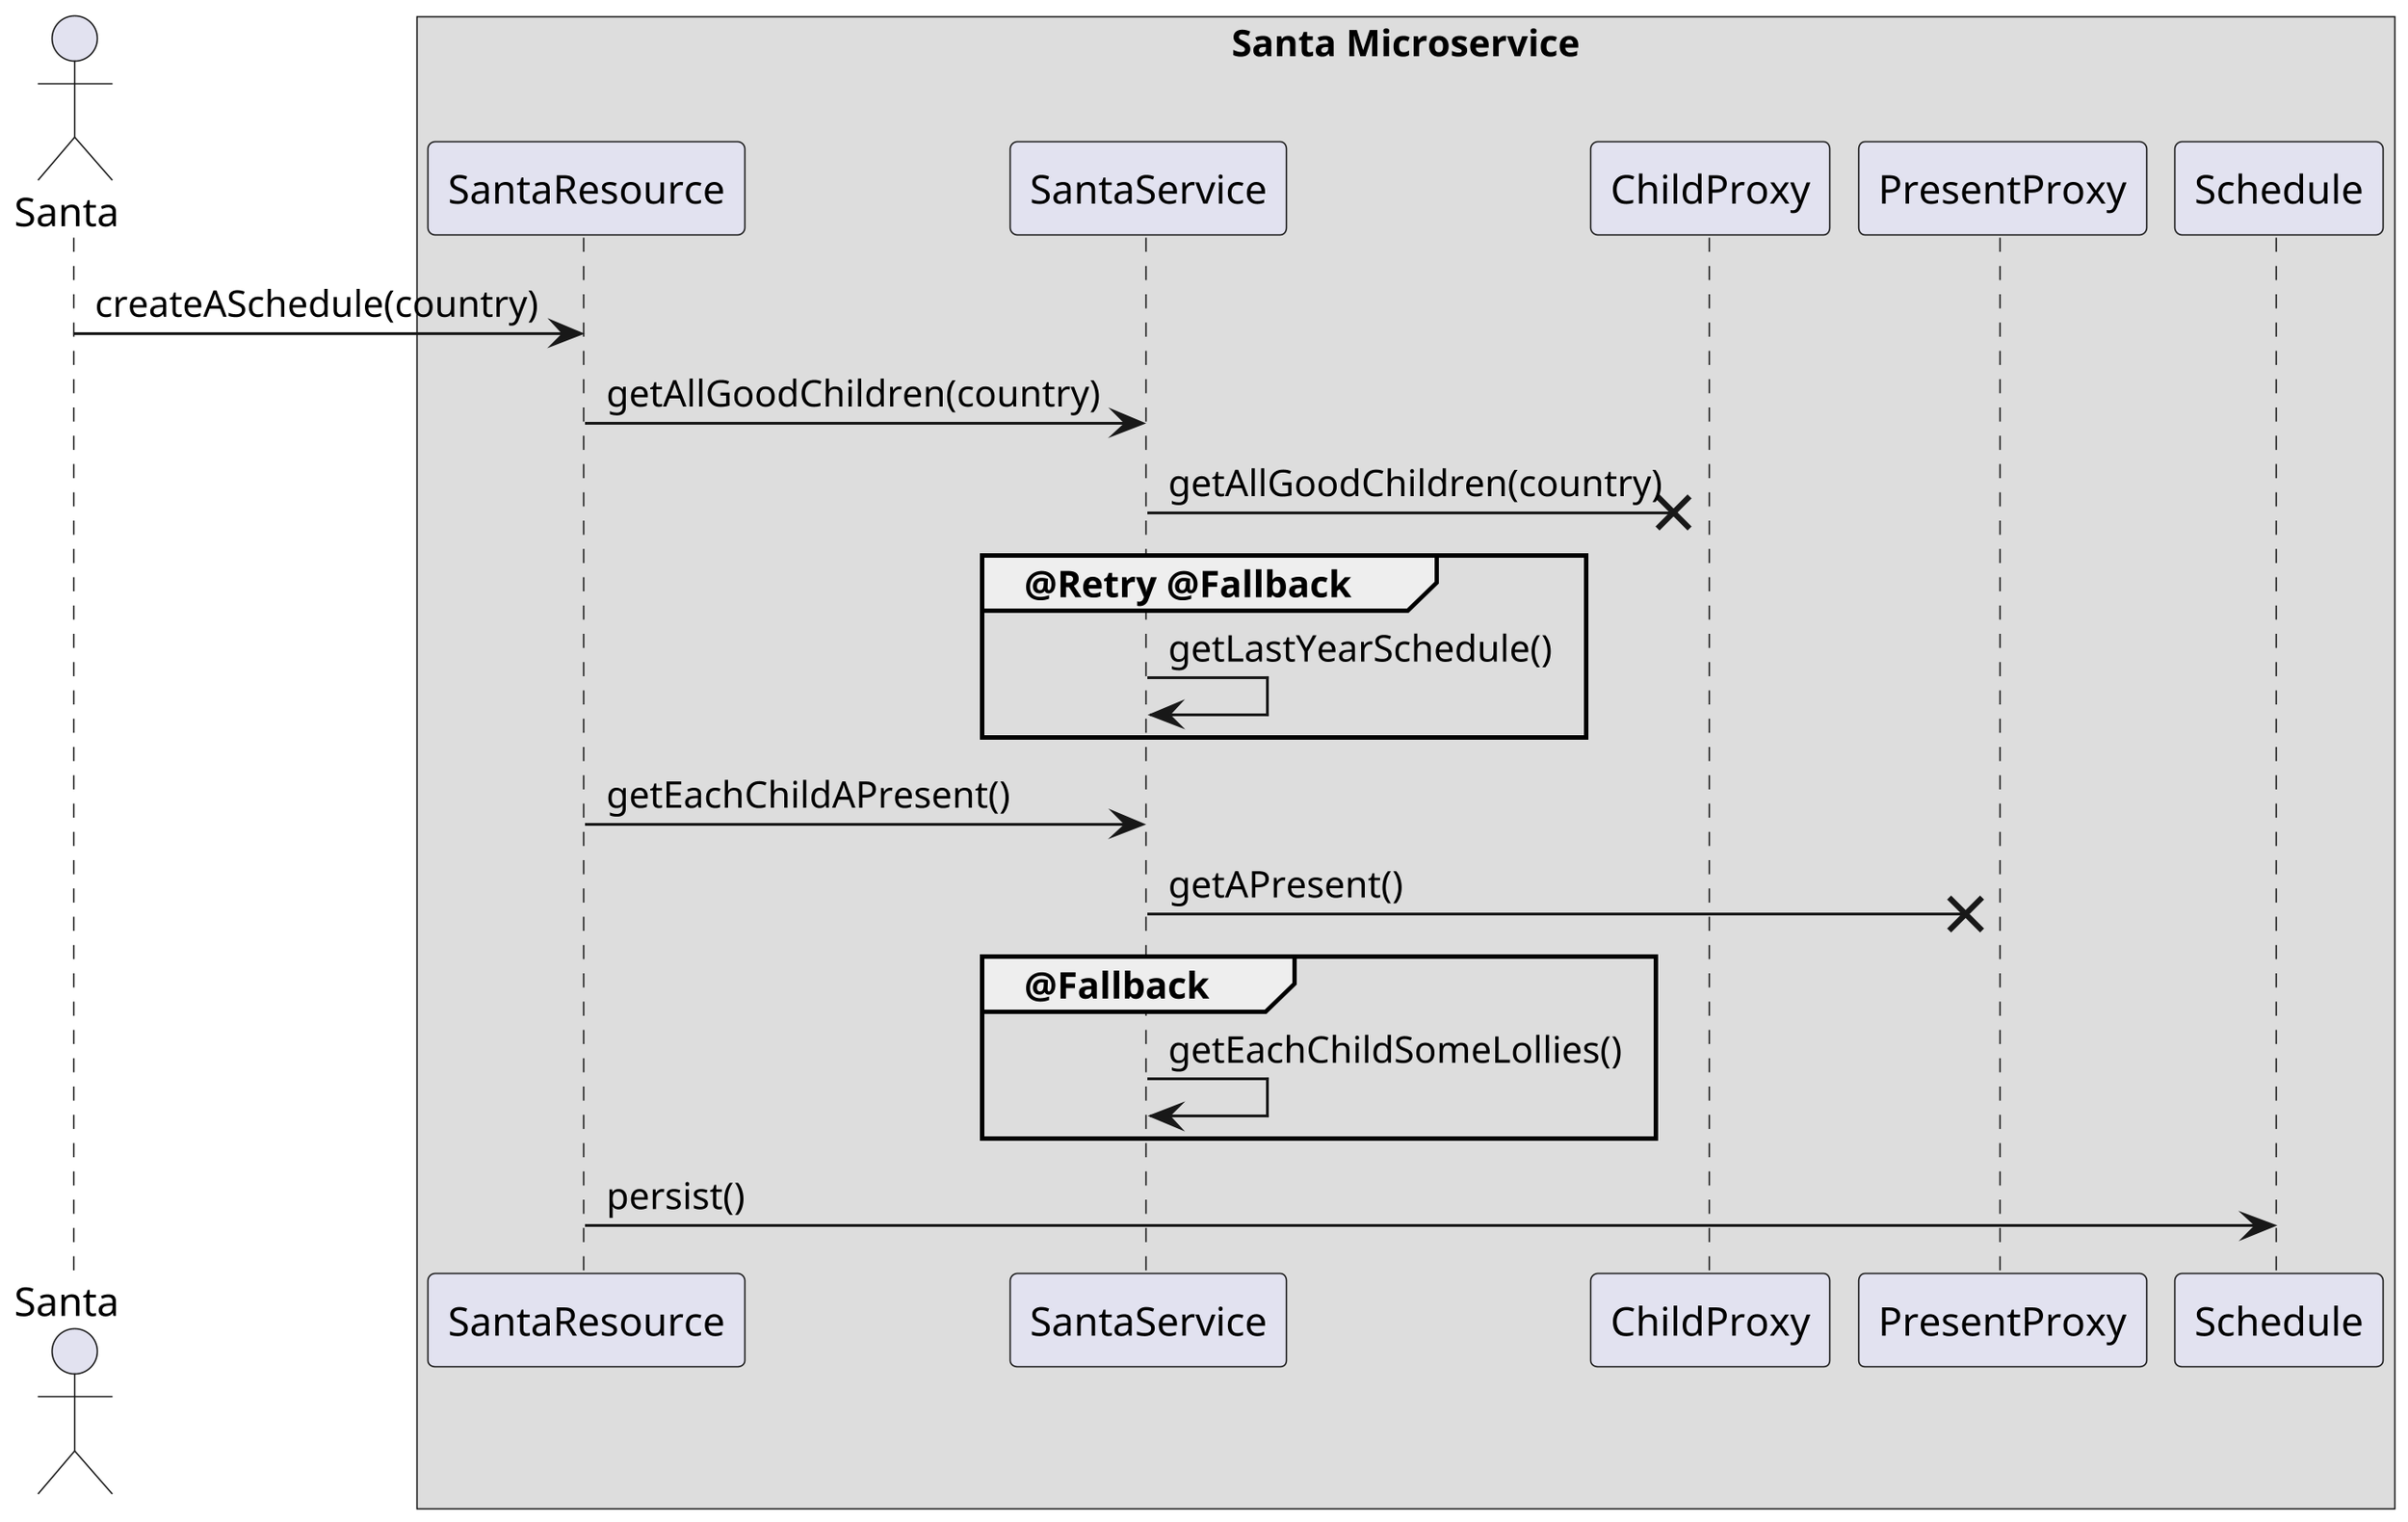 @startuml
skinparam dpi 300

actor Santa

box "Santa Microservice"
participant SantaResource as santa
participant SantaService as service
participant ChildProxy as childProxy
participant PresentProxy as pokemonProxy
participant Schedule
end box

Santa -> santa : createASchedule(country)

santa -> service : getAllGoodChildren(country)
service ->X childProxy: getAllGoodChildren(country)
group @Retry @Fallback
service -> service : getLastYearSchedule()
end

santa -> service : getEachChildAPresent()
service ->X pokemonProxy: getAPresent()
group @Fallback
service -> service : getEachChildSomeLollies()
end

santa -> Schedule: persist()

@enduml
